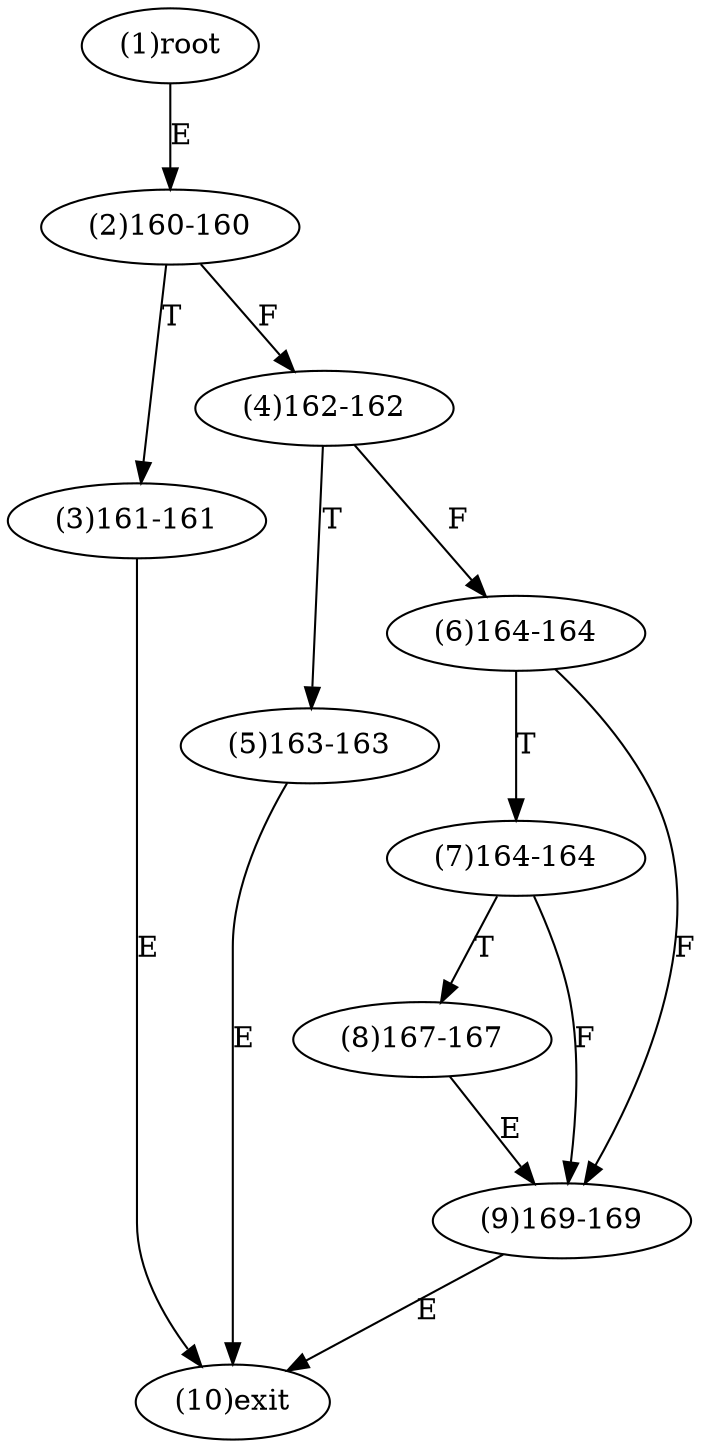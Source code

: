 digraph "" { 
1[ label="(1)root"];
2[ label="(2)160-160"];
3[ label="(3)161-161"];
4[ label="(4)162-162"];
5[ label="(5)163-163"];
6[ label="(6)164-164"];
7[ label="(7)164-164"];
8[ label="(8)167-167"];
9[ label="(9)169-169"];
10[ label="(10)exit"];
1->2[ label="E"];
2->4[ label="F"];
2->3[ label="T"];
3->10[ label="E"];
4->6[ label="F"];
4->5[ label="T"];
5->10[ label="E"];
6->9[ label="F"];
6->7[ label="T"];
7->9[ label="F"];
7->8[ label="T"];
8->9[ label="E"];
9->10[ label="E"];
}
